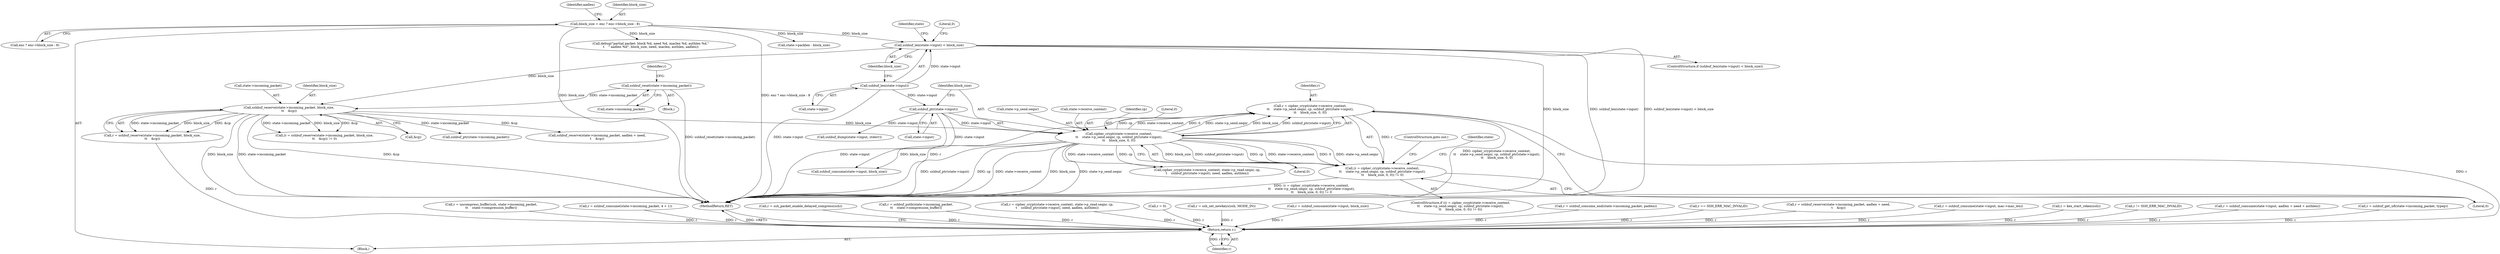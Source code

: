 digraph "0_mindrot_28652bca29046f62c7045e933e6b931de1d16737_0@API" {
"1000360" [label="(Call,r = cipher_crypt(state->receive_context,\n\t\t    state->p_send.seqnr, cp, sshbuf_ptr(state->input),\n\t\t    block_size, 0, 0))"];
"1000362" [label="(Call,cipher_crypt(state->receive_context,\n\t\t    state->p_send.seqnr, cp, sshbuf_ptr(state->input),\n\t\t    block_size, 0, 0))"];
"1000372" [label="(Call,sshbuf_ptr(state->input))"];
"1000334" [label="(Call,sshbuf_len(state->input))"];
"1000349" [label="(Call,sshbuf_reserve(state->incoming_packet, block_size,\n\t\t    &cp))"];
"1000341" [label="(Call,sshbuf_reset(state->incoming_packet))"];
"1000333" [label="(Call,sshbuf_len(state->input) < block_size)"];
"1000224" [label="(Call,block_size = enc ? enc->block_size : 8)"];
"1000359" [label="(Call,(r = cipher_crypt(state->receive_context,\n\t\t    state->p_send.seqnr, cp, sshbuf_ptr(state->input),\n\t\t    block_size, 0, 0)) != 0)"];
"1001009" [label="(Return,return r;)"];
"1000353" [label="(Identifier,block_size)"];
"1000334" [label="(Call,sshbuf_len(state->input))"];
"1001010" [label="(Identifier,r)"];
"1000335" [label="(Call,state->input)"];
"1000341" [label="(Call,sshbuf_reset(state->incoming_packet))"];
"1000386" [label="(Call,sshbuf_ptr(state->incoming_packet))"];
"1000350" [label="(Call,state->incoming_packet)"];
"1000118" [label="(Block,)"];
"1000359" [label="(Call,(r = cipher_crypt(state->receive_context,\n\t\t    state->p_send.seqnr, cp, sshbuf_ptr(state->input),\n\t\t    block_size, 0, 0)) != 0)"];
"1000856" [label="(Call,r = uncompress_buffer(ssh, state->incoming_packet,\n\t\t    state->compression_buffer))"];
"1000466" [label="(Call,state->packlen - block_size)"];
"1000816" [label="(Call,r = sshbuf_consume(state->incoming_packet, 4 + 1))"];
"1000968" [label="(Call,r = ssh_packet_enable_delayed_compress(ssh))"];
"1000349" [label="(Call,sshbuf_reserve(state->incoming_packet, block_size,\n\t\t    &cp))"];
"1000408" [label="(Call,sshbuf_dump(state->input, stderr))"];
"1000874" [label="(Call,r = sshbuf_putb(state->incoming_packet,\n\t\t    state->compression_buffer))"];
"1000591" [label="(Call,r = cipher_crypt(state->receive_context, state->p_read.seqnr, cp,\n\t    sshbuf_ptr(state->input), need, aadlen, authlen))"];
"1000437" [label="(Call,sshbuf_consume(state->input, block_size))"];
"1000973" [label="(Call,r = 0)"];
"1000333" [label="(Call,sshbuf_len(state->input) < block_size)"];
"1000379" [label="(Literal,0)"];
"1000358" [label="(ControlStructure,if ((r = cipher_crypt(state->receive_context,\n\t\t    state->p_send.seqnr, cp, sshbuf_ptr(state->input),\n\t\t    block_size, 0, 0)) != 0))"];
"1000366" [label="(Call,state->p_send.seqnr)"];
"1000578" [label="(Call,sshbuf_reserve(state->incoming_packet, aadlen + need,\n\t    &cp))"];
"1000363" [label="(Call,state->receive_context)"];
"1000224" [label="(Call,block_size = enc ? enc->block_size : 8)"];
"1000952" [label="(Call,r = ssh_set_newkeys(ssh, MODE_IN))"];
"1000435" [label="(Call,r = sshbuf_consume(state->input, block_size))"];
"1000827" [label="(Call,r = sshbuf_consume_end(state->incoming_packet, padlen))"];
"1001009" [label="(Return,return r;)"];
"1000568" [label="(Call,r == SSH_ERR_MAC_INVALID)"];
"1000576" [label="(Call,r = sshbuf_reserve(state->incoming_packet, aadlen + need,\n\t    &cp))"];
"1000371" [label="(Identifier,cp)"];
"1000380" [label="(ControlStructure,goto out;)"];
"1000593" [label="(Call,cipher_crypt(state->receive_context, state->p_read.seqnr, cp,\n\t    sshbuf_ptr(state->input), need, aadlen, authlen))"];
"1000346" [label="(Call,(r = sshbuf_reserve(state->incoming_packet, block_size,\n\t\t    &cp)) != 0)"];
"1000226" [label="(Call,enc ? enc->block_size : 8)"];
"1000378" [label="(Literal,0)"];
"1000354" [label="(Call,&cp)"];
"1000233" [label="(Identifier,aadlen)"];
"1001011" [label="(MethodReturn,RET)"];
"1000373" [label="(Call,state->input)"];
"1000340" [label="(Literal,0)"];
"1000383" [label="(Identifier,state)"];
"1000376" [label="(Identifier,block_size)"];
"1000332" [label="(ControlStructure,if (sshbuf_len(state->input) < block_size))"];
"1000700" [label="(Call,r = sshbuf_consume(state->input, mac->mac_len))"];
"1000472" [label="(Call,debug(\"partial packet: block %d, need %d, maclen %d, authlen %d,\"\n\t    \" aadlen %d\", block_size, need, maclen, authlen, aadlen))"];
"1000372" [label="(Call,sshbuf_ptr(state->input))"];
"1000225" [label="(Identifier,block_size)"];
"1000348" [label="(Identifier,r)"];
"1000361" [label="(Identifier,r)"];
"1000331" [label="(Block,)"];
"1000342" [label="(Call,state->incoming_packet)"];
"1000343" [label="(Identifier,state)"];
"1000377" [label="(Literal,0)"];
"1000338" [label="(Identifier,block_size)"];
"1001001" [label="(Call,r = kex_start_rekex(ssh))"];
"1000360" [label="(Call,r = cipher_crypt(state->receive_context,\n\t\t    state->p_send.seqnr, cp, sshbuf_ptr(state->input),\n\t\t    block_size, 0, 0))"];
"1000666" [label="(Call,r != SSH_ERR_MAC_INVALID)"];
"1000614" [label="(Call,r = sshbuf_consume(state->input, aadlen + need + authlen))"];
"1000347" [label="(Call,r = sshbuf_reserve(state->incoming_packet, block_size,\n\t\t    &cp))"];
"1000894" [label="(Call,r = sshbuf_get_u8(state->incoming_packet, typep))"];
"1000362" [label="(Call,cipher_crypt(state->receive_context,\n\t\t    state->p_send.seqnr, cp, sshbuf_ptr(state->input),\n\t\t    block_size, 0, 0))"];
"1000360" -> "1000359"  [label="AST: "];
"1000360" -> "1000362"  [label="CFG: "];
"1000361" -> "1000360"  [label="AST: "];
"1000362" -> "1000360"  [label="AST: "];
"1000379" -> "1000360"  [label="CFG: "];
"1000360" -> "1001011"  [label="DDG: r"];
"1000360" -> "1001011"  [label="DDG: cipher_crypt(state->receive_context,\n\t\t    state->p_send.seqnr, cp, sshbuf_ptr(state->input),\n\t\t    block_size, 0, 0)"];
"1000360" -> "1000359"  [label="DDG: r"];
"1000362" -> "1000360"  [label="DDG: cp"];
"1000362" -> "1000360"  [label="DDG: state->receive_context"];
"1000362" -> "1000360"  [label="DDG: 0"];
"1000362" -> "1000360"  [label="DDG: state->p_send.seqnr"];
"1000362" -> "1000360"  [label="DDG: block_size"];
"1000362" -> "1000360"  [label="DDG: sshbuf_ptr(state->input)"];
"1000360" -> "1001009"  [label="DDG: r"];
"1000362" -> "1000378"  [label="CFG: "];
"1000363" -> "1000362"  [label="AST: "];
"1000366" -> "1000362"  [label="AST: "];
"1000371" -> "1000362"  [label="AST: "];
"1000372" -> "1000362"  [label="AST: "];
"1000376" -> "1000362"  [label="AST: "];
"1000377" -> "1000362"  [label="AST: "];
"1000378" -> "1000362"  [label="AST: "];
"1000362" -> "1001011"  [label="DDG: block_size"];
"1000362" -> "1001011"  [label="DDG: state->p_send.seqnr"];
"1000362" -> "1001011"  [label="DDG: sshbuf_ptr(state->input)"];
"1000362" -> "1001011"  [label="DDG: cp"];
"1000362" -> "1001011"  [label="DDG: state->receive_context"];
"1000362" -> "1000359"  [label="DDG: cp"];
"1000362" -> "1000359"  [label="DDG: state->receive_context"];
"1000362" -> "1000359"  [label="DDG: 0"];
"1000362" -> "1000359"  [label="DDG: state->p_send.seqnr"];
"1000362" -> "1000359"  [label="DDG: block_size"];
"1000362" -> "1000359"  [label="DDG: sshbuf_ptr(state->input)"];
"1000372" -> "1000362"  [label="DDG: state->input"];
"1000349" -> "1000362"  [label="DDG: block_size"];
"1000362" -> "1000437"  [label="DDG: block_size"];
"1000362" -> "1000593"  [label="DDG: state->receive_context"];
"1000362" -> "1000593"  [label="DDG: cp"];
"1000372" -> "1000373"  [label="CFG: "];
"1000373" -> "1000372"  [label="AST: "];
"1000376" -> "1000372"  [label="CFG: "];
"1000372" -> "1001011"  [label="DDG: state->input"];
"1000334" -> "1000372"  [label="DDG: state->input"];
"1000372" -> "1000408"  [label="DDG: state->input"];
"1000372" -> "1000437"  [label="DDG: state->input"];
"1000334" -> "1000333"  [label="AST: "];
"1000334" -> "1000335"  [label="CFG: "];
"1000335" -> "1000334"  [label="AST: "];
"1000338" -> "1000334"  [label="CFG: "];
"1000334" -> "1001011"  [label="DDG: state->input"];
"1000334" -> "1000333"  [label="DDG: state->input"];
"1000349" -> "1000347"  [label="AST: "];
"1000349" -> "1000354"  [label="CFG: "];
"1000350" -> "1000349"  [label="AST: "];
"1000353" -> "1000349"  [label="AST: "];
"1000354" -> "1000349"  [label="AST: "];
"1000347" -> "1000349"  [label="CFG: "];
"1000349" -> "1001011"  [label="DDG: block_size"];
"1000349" -> "1001011"  [label="DDG: state->incoming_packet"];
"1000349" -> "1001011"  [label="DDG: &cp"];
"1000349" -> "1000346"  [label="DDG: state->incoming_packet"];
"1000349" -> "1000346"  [label="DDG: block_size"];
"1000349" -> "1000346"  [label="DDG: &cp"];
"1000349" -> "1000347"  [label="DDG: state->incoming_packet"];
"1000349" -> "1000347"  [label="DDG: block_size"];
"1000349" -> "1000347"  [label="DDG: &cp"];
"1000341" -> "1000349"  [label="DDG: state->incoming_packet"];
"1000333" -> "1000349"  [label="DDG: block_size"];
"1000349" -> "1000386"  [label="DDG: state->incoming_packet"];
"1000349" -> "1000578"  [label="DDG: &cp"];
"1000341" -> "1000331"  [label="AST: "];
"1000341" -> "1000342"  [label="CFG: "];
"1000342" -> "1000341"  [label="AST: "];
"1000348" -> "1000341"  [label="CFG: "];
"1000341" -> "1001011"  [label="DDG: sshbuf_reset(state->incoming_packet)"];
"1000333" -> "1000332"  [label="AST: "];
"1000333" -> "1000338"  [label="CFG: "];
"1000338" -> "1000333"  [label="AST: "];
"1000340" -> "1000333"  [label="CFG: "];
"1000343" -> "1000333"  [label="CFG: "];
"1000333" -> "1001011"  [label="DDG: sshbuf_len(state->input)"];
"1000333" -> "1001011"  [label="DDG: sshbuf_len(state->input) < block_size"];
"1000333" -> "1001011"  [label="DDG: block_size"];
"1000224" -> "1000333"  [label="DDG: block_size"];
"1000224" -> "1000118"  [label="AST: "];
"1000224" -> "1000226"  [label="CFG: "];
"1000225" -> "1000224"  [label="AST: "];
"1000226" -> "1000224"  [label="AST: "];
"1000233" -> "1000224"  [label="CFG: "];
"1000224" -> "1001011"  [label="DDG: block_size"];
"1000224" -> "1001011"  [label="DDG: enc ? enc->block_size : 8"];
"1000224" -> "1000466"  [label="DDG: block_size"];
"1000224" -> "1000472"  [label="DDG: block_size"];
"1000359" -> "1000358"  [label="AST: "];
"1000359" -> "1000379"  [label="CFG: "];
"1000379" -> "1000359"  [label="AST: "];
"1000380" -> "1000359"  [label="CFG: "];
"1000383" -> "1000359"  [label="CFG: "];
"1000359" -> "1001011"  [label="DDG: (r = cipher_crypt(state->receive_context,\n\t\t    state->p_send.seqnr, cp, sshbuf_ptr(state->input),\n\t\t    block_size, 0, 0)) != 0"];
"1001009" -> "1000118"  [label="AST: "];
"1001009" -> "1001010"  [label="CFG: "];
"1001010" -> "1001009"  [label="AST: "];
"1001011" -> "1001009"  [label="CFG: "];
"1001009" -> "1001011"  [label="DDG: <RET>"];
"1001010" -> "1001009"  [label="DDG: r"];
"1000856" -> "1001009"  [label="DDG: r"];
"1000952" -> "1001009"  [label="DDG: r"];
"1000568" -> "1001009"  [label="DDG: r"];
"1000968" -> "1001009"  [label="DDG: r"];
"1000816" -> "1001009"  [label="DDG: r"];
"1000614" -> "1001009"  [label="DDG: r"];
"1000827" -> "1001009"  [label="DDG: r"];
"1001001" -> "1001009"  [label="DDG: r"];
"1000874" -> "1001009"  [label="DDG: r"];
"1000666" -> "1001009"  [label="DDG: r"];
"1000435" -> "1001009"  [label="DDG: r"];
"1000576" -> "1001009"  [label="DDG: r"];
"1000894" -> "1001009"  [label="DDG: r"];
"1000973" -> "1001009"  [label="DDG: r"];
"1000700" -> "1001009"  [label="DDG: r"];
"1000347" -> "1001009"  [label="DDG: r"];
"1000591" -> "1001009"  [label="DDG: r"];
}
